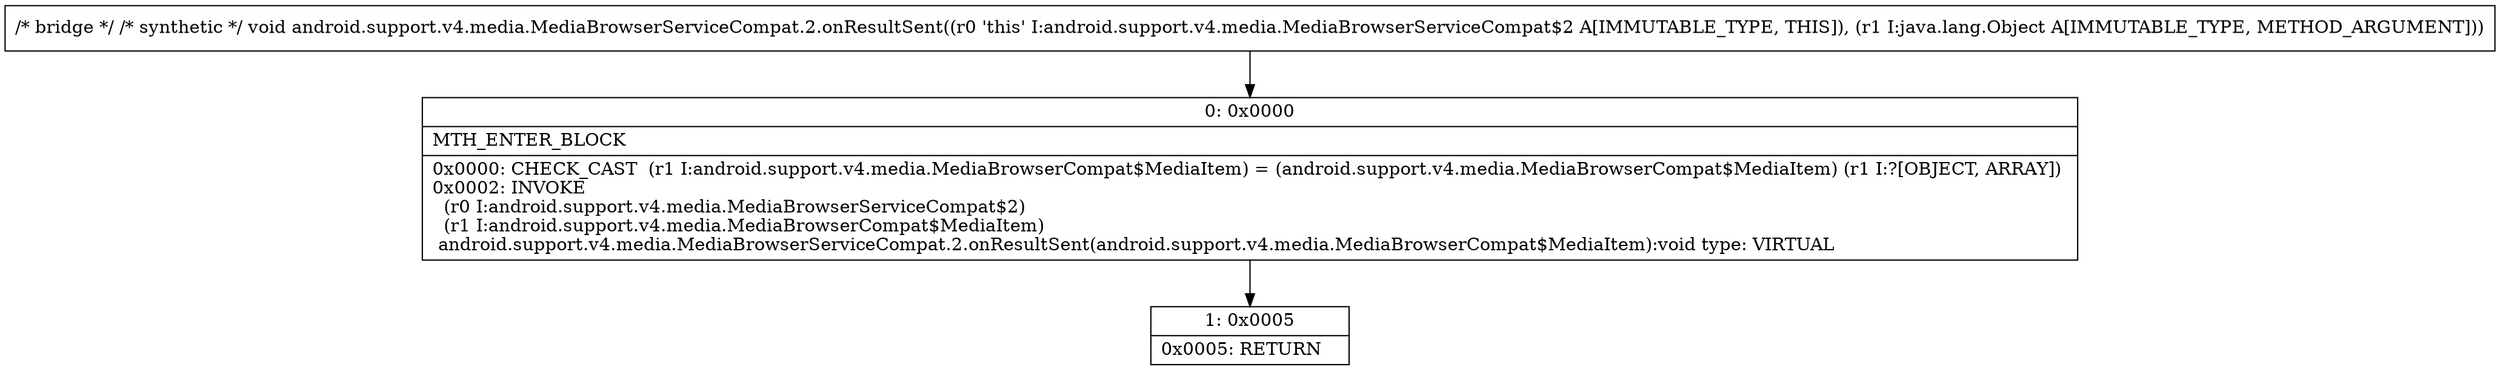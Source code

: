 digraph "CFG forandroid.support.v4.media.MediaBrowserServiceCompat.2.onResultSent(Ljava\/lang\/Object;)V" {
Node_0 [shape=record,label="{0\:\ 0x0000|MTH_ENTER_BLOCK\l|0x0000: CHECK_CAST  (r1 I:android.support.v4.media.MediaBrowserCompat$MediaItem) = (android.support.v4.media.MediaBrowserCompat$MediaItem) (r1 I:?[OBJECT, ARRAY]) \l0x0002: INVOKE  \l  (r0 I:android.support.v4.media.MediaBrowserServiceCompat$2)\l  (r1 I:android.support.v4.media.MediaBrowserCompat$MediaItem)\l android.support.v4.media.MediaBrowserServiceCompat.2.onResultSent(android.support.v4.media.MediaBrowserCompat$MediaItem):void type: VIRTUAL \l}"];
Node_1 [shape=record,label="{1\:\ 0x0005|0x0005: RETURN   \l}"];
MethodNode[shape=record,label="{\/* bridge *\/ \/* synthetic *\/ void android.support.v4.media.MediaBrowserServiceCompat.2.onResultSent((r0 'this' I:android.support.v4.media.MediaBrowserServiceCompat$2 A[IMMUTABLE_TYPE, THIS]), (r1 I:java.lang.Object A[IMMUTABLE_TYPE, METHOD_ARGUMENT])) }"];
MethodNode -> Node_0;
Node_0 -> Node_1;
}

